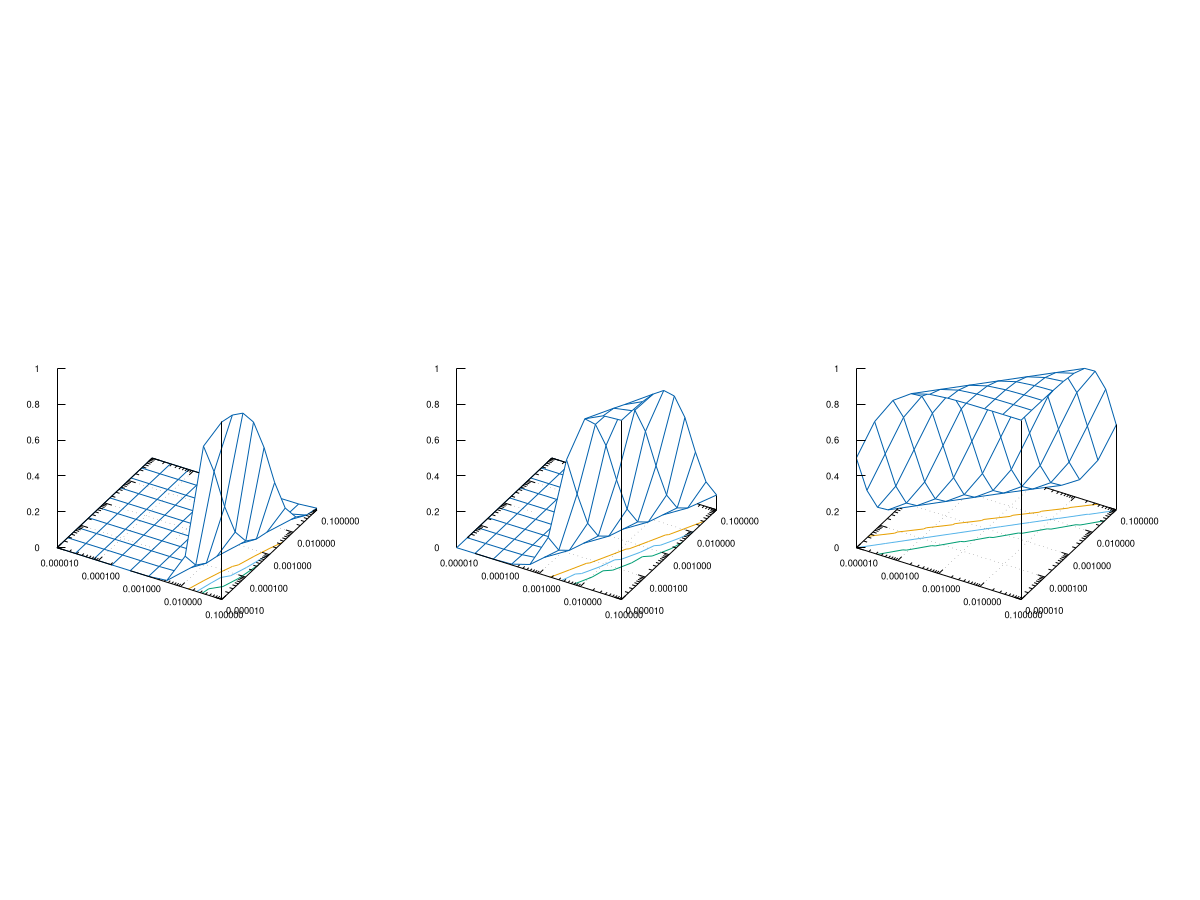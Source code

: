 set output "consolidated-base-rate.pdf"
set terminal pdfcairo monochrome solid font 'Helvetica,11'
set lmargin 0
set rmargin 0
set tmargin 0
set bmargin 0
set multiplot layout 1,3 scale 0.90,0.5 # title "False positive probabilities"
set xyplane 0
set hidden3d
unset arrow
unset label
set grid
set logscale x
set logscale y
set nokey
set contour base
set cntrparam levels discrete 0.25, 0.5, 0.75

# set xlabel "False alarm probability" offset 0,-1.5,0 rotate by 90
unset xlabel
set xtics offset 0.75,-0.25,0 rotate by -45 font 'Helvetica,7'
set xrange [0.00001:0.1] noreverse nowriteback

# set ylabel "Attack probability" offset -1,-2.5,0
unset ylabel
set yrange [0.00001:0.1] noreverse nowriteback
set ytics offset 1.75,-0.25,0 rotate by 45 font 'Helvetica,7'

set zrange [0:1]
set ztics 0.2 rotate by -45 font 'Helvetica,7'

f(x,y) = (x**3) * (1 - y) # false positive
g(x,y) = (x**2) * (1 - y) # false positive
h(x,y) = x * (1 - y)

# set title "3 sensors"
splot f(x,y)/(f(x,y) + y) with lines lc rgb '#0060ad'

# set title "2 sensors"
splot g(x,y)/(g(x,y) + y) with lines lc rgb '#0060ad'

# set title "Single sensor"
splot h(x,y)/(h(x,y) + y) with lines lc rgb '#0060ad'
unset multiplot
